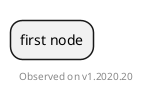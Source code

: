 {
  "sha1": "83hm66ct3jqyyc7d0kwkp8ni0ulrxv7",
  "insertion": {
    "when": "2024-05-30T20:48:21.330Z",
    "url": "https://forum.plantuml.net/12230/allow-significant-indentation-beginning-mindmap-diagram?show=12477#c12477",
    "user": "plantuml@gmail.com"
  }
}
@startmindmap
  * first node
footer Observed on v1.2020.20
@endmindmap
